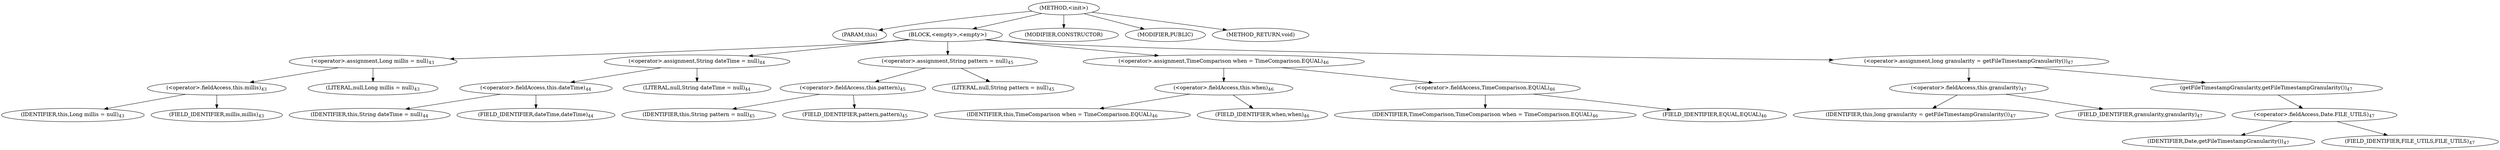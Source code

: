 digraph "&lt;init&gt;" {  
"324" [label = <(METHOD,&lt;init&gt;)> ]
"325" [label = <(PARAM,this)> ]
"326" [label = <(BLOCK,&lt;empty&gt;,&lt;empty&gt;)> ]
"327" [label = <(&lt;operator&gt;.assignment,Long millis = null)<SUB>43</SUB>> ]
"328" [label = <(&lt;operator&gt;.fieldAccess,this.millis)<SUB>43</SUB>> ]
"329" [label = <(IDENTIFIER,this,Long millis = null)<SUB>43</SUB>> ]
"330" [label = <(FIELD_IDENTIFIER,millis,millis)<SUB>43</SUB>> ]
"331" [label = <(LITERAL,null,Long millis = null)<SUB>43</SUB>> ]
"332" [label = <(&lt;operator&gt;.assignment,String dateTime = null)<SUB>44</SUB>> ]
"333" [label = <(&lt;operator&gt;.fieldAccess,this.dateTime)<SUB>44</SUB>> ]
"334" [label = <(IDENTIFIER,this,String dateTime = null)<SUB>44</SUB>> ]
"335" [label = <(FIELD_IDENTIFIER,dateTime,dateTime)<SUB>44</SUB>> ]
"336" [label = <(LITERAL,null,String dateTime = null)<SUB>44</SUB>> ]
"337" [label = <(&lt;operator&gt;.assignment,String pattern = null)<SUB>45</SUB>> ]
"338" [label = <(&lt;operator&gt;.fieldAccess,this.pattern)<SUB>45</SUB>> ]
"339" [label = <(IDENTIFIER,this,String pattern = null)<SUB>45</SUB>> ]
"340" [label = <(FIELD_IDENTIFIER,pattern,pattern)<SUB>45</SUB>> ]
"341" [label = <(LITERAL,null,String pattern = null)<SUB>45</SUB>> ]
"342" [label = <(&lt;operator&gt;.assignment,TimeComparison when = TimeComparison.EQUAL)<SUB>46</SUB>> ]
"343" [label = <(&lt;operator&gt;.fieldAccess,this.when)<SUB>46</SUB>> ]
"344" [label = <(IDENTIFIER,this,TimeComparison when = TimeComparison.EQUAL)<SUB>46</SUB>> ]
"345" [label = <(FIELD_IDENTIFIER,when,when)<SUB>46</SUB>> ]
"346" [label = <(&lt;operator&gt;.fieldAccess,TimeComparison.EQUAL)<SUB>46</SUB>> ]
"347" [label = <(IDENTIFIER,TimeComparison,TimeComparison when = TimeComparison.EQUAL)<SUB>46</SUB>> ]
"348" [label = <(FIELD_IDENTIFIER,EQUAL,EQUAL)<SUB>46</SUB>> ]
"349" [label = <(&lt;operator&gt;.assignment,long granularity = getFileTimestampGranularity())<SUB>47</SUB>> ]
"350" [label = <(&lt;operator&gt;.fieldAccess,this.granularity)<SUB>47</SUB>> ]
"351" [label = <(IDENTIFIER,this,long granularity = getFileTimestampGranularity())<SUB>47</SUB>> ]
"352" [label = <(FIELD_IDENTIFIER,granularity,granularity)<SUB>47</SUB>> ]
"353" [label = <(getFileTimestampGranularity,getFileTimestampGranularity())<SUB>47</SUB>> ]
"354" [label = <(&lt;operator&gt;.fieldAccess,Date.FILE_UTILS)<SUB>47</SUB>> ]
"355" [label = <(IDENTIFIER,Date,getFileTimestampGranularity())<SUB>47</SUB>> ]
"356" [label = <(FIELD_IDENTIFIER,FILE_UTILS,FILE_UTILS)<SUB>47</SUB>> ]
"357" [label = <(MODIFIER,CONSTRUCTOR)> ]
"358" [label = <(MODIFIER,PUBLIC)> ]
"359" [label = <(METHOD_RETURN,void)> ]
  "324" -> "325" 
  "324" -> "326" 
  "324" -> "357" 
  "324" -> "358" 
  "324" -> "359" 
  "326" -> "327" 
  "326" -> "332" 
  "326" -> "337" 
  "326" -> "342" 
  "326" -> "349" 
  "327" -> "328" 
  "327" -> "331" 
  "328" -> "329" 
  "328" -> "330" 
  "332" -> "333" 
  "332" -> "336" 
  "333" -> "334" 
  "333" -> "335" 
  "337" -> "338" 
  "337" -> "341" 
  "338" -> "339" 
  "338" -> "340" 
  "342" -> "343" 
  "342" -> "346" 
  "343" -> "344" 
  "343" -> "345" 
  "346" -> "347" 
  "346" -> "348" 
  "349" -> "350" 
  "349" -> "353" 
  "350" -> "351" 
  "350" -> "352" 
  "353" -> "354" 
  "354" -> "355" 
  "354" -> "356" 
}
